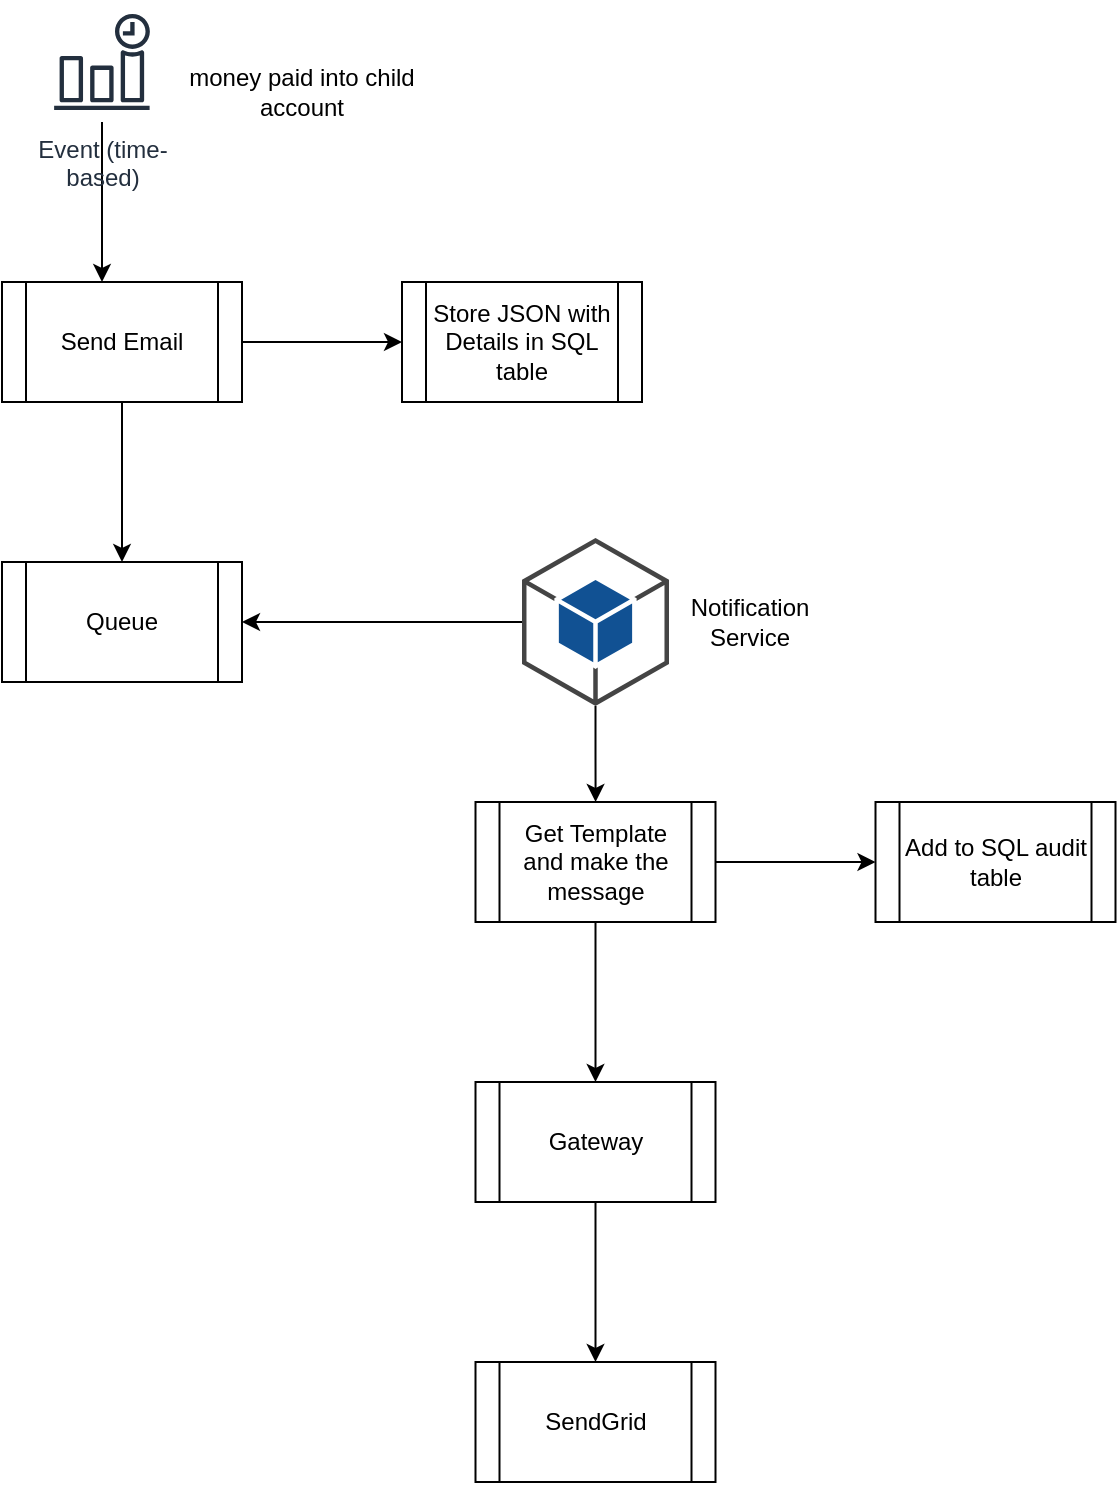 <mxfile version="23.1.2" type="github">
  <diagram name="Page-1" id="DWpMQQVn1lZ2zt1kAZdU">
    <mxGraphModel dx="1434" dy="780" grid="1" gridSize="10" guides="1" tooltips="1" connect="1" arrows="1" fold="1" page="1" pageScale="1" pageWidth="827" pageHeight="1169" math="0" shadow="0">
      <root>
        <mxCell id="0" />
        <mxCell id="1" parent="0" />
        <mxCell id="tmO0VBo-ERAZb80kegkf-7" value="" style="edgeStyle=orthogonalEdgeStyle;rounded=0;orthogonalLoop=1;jettySize=auto;html=1;" edge="1" parent="1" source="tmO0VBo-ERAZb80kegkf-2">
          <mxGeometry relative="1" as="geometry">
            <mxPoint x="120" y="210" as="targetPoint" />
          </mxGeometry>
        </mxCell>
        <mxCell id="tmO0VBo-ERAZb80kegkf-2" value="Event (time-&#xa;based)" style="sketch=0;outlineConnect=0;fontColor=#232F3E;gradientColor=none;strokeColor=#232F3E;fillColor=#ffffff;dashed=0;verticalLabelPosition=bottom;verticalAlign=top;align=center;html=1;fontSize=12;fontStyle=0;aspect=fixed;shape=mxgraph.aws4.resourceIcon;resIcon=mxgraph.aws4.event_time_based;" vertex="1" parent="1">
          <mxGeometry x="90" y="70" width="60" height="60" as="geometry" />
        </mxCell>
        <mxCell id="tmO0VBo-ERAZb80kegkf-5" value="money paid into child account" style="text;html=1;strokeColor=none;fillColor=none;align=center;verticalAlign=middle;whiteSpace=wrap;rounded=0;" vertex="1" parent="1">
          <mxGeometry x="150" y="100" width="140" height="30" as="geometry" />
        </mxCell>
        <mxCell id="tmO0VBo-ERAZb80kegkf-10" value="" style="edgeStyle=orthogonalEdgeStyle;rounded=0;orthogonalLoop=1;jettySize=auto;html=1;" edge="1" parent="1" source="tmO0VBo-ERAZb80kegkf-8" target="tmO0VBo-ERAZb80kegkf-9">
          <mxGeometry relative="1" as="geometry" />
        </mxCell>
        <mxCell id="tmO0VBo-ERAZb80kegkf-12" value="" style="edgeStyle=orthogonalEdgeStyle;rounded=0;orthogonalLoop=1;jettySize=auto;html=1;" edge="1" parent="1" source="tmO0VBo-ERAZb80kegkf-8" target="tmO0VBo-ERAZb80kegkf-11">
          <mxGeometry relative="1" as="geometry" />
        </mxCell>
        <mxCell id="tmO0VBo-ERAZb80kegkf-8" value="Send Email" style="shape=process;whiteSpace=wrap;html=1;backgroundOutline=1;" vertex="1" parent="1">
          <mxGeometry x="70" y="210" width="120" height="60" as="geometry" />
        </mxCell>
        <mxCell id="tmO0VBo-ERAZb80kegkf-9" value="Store JSON with Details in SQL table" style="shape=process;whiteSpace=wrap;html=1;backgroundOutline=1;" vertex="1" parent="1">
          <mxGeometry x="270" y="210" width="120" height="60" as="geometry" />
        </mxCell>
        <mxCell id="tmO0VBo-ERAZb80kegkf-11" value="Queue" style="shape=process;whiteSpace=wrap;html=1;backgroundOutline=1;" vertex="1" parent="1">
          <mxGeometry x="70" y="350" width="120" height="60" as="geometry" />
        </mxCell>
        <mxCell id="tmO0VBo-ERAZb80kegkf-16" value="Notification Service" style="text;html=1;strokeColor=none;fillColor=none;align=center;verticalAlign=middle;whiteSpace=wrap;rounded=0;" vertex="1" parent="1">
          <mxGeometry x="414" y="365" width="60" height="30" as="geometry" />
        </mxCell>
        <mxCell id="tmO0VBo-ERAZb80kegkf-18" value="" style="endArrow=classic;html=1;rounded=0;entryX=1;entryY=0.5;entryDx=0;entryDy=0;" edge="1" parent="1" source="tmO0VBo-ERAZb80kegkf-21" target="tmO0VBo-ERAZb80kegkf-11">
          <mxGeometry width="50" height="50" relative="1" as="geometry">
            <mxPoint x="354" y="380" as="sourcePoint" />
            <mxPoint x="370" y="320" as="targetPoint" />
          </mxGeometry>
        </mxCell>
        <mxCell id="tmO0VBo-ERAZb80kegkf-24" value="" style="edgeStyle=orthogonalEdgeStyle;rounded=0;orthogonalLoop=1;jettySize=auto;html=1;" edge="1" parent="1" source="tmO0VBo-ERAZb80kegkf-19" target="tmO0VBo-ERAZb80kegkf-23">
          <mxGeometry relative="1" as="geometry" />
        </mxCell>
        <mxCell id="tmO0VBo-ERAZb80kegkf-28" value="" style="edgeStyle=orthogonalEdgeStyle;rounded=0;orthogonalLoop=1;jettySize=auto;html=1;" edge="1" parent="1" source="tmO0VBo-ERAZb80kegkf-19" target="tmO0VBo-ERAZb80kegkf-27">
          <mxGeometry relative="1" as="geometry" />
        </mxCell>
        <mxCell id="tmO0VBo-ERAZb80kegkf-19" value="Get Template and make the message" style="shape=process;whiteSpace=wrap;html=1;backgroundOutline=1;" vertex="1" parent="1">
          <mxGeometry x="306.75" y="470" width="120" height="60" as="geometry" />
        </mxCell>
        <mxCell id="tmO0VBo-ERAZb80kegkf-22" value="" style="edgeStyle=orthogonalEdgeStyle;rounded=0;orthogonalLoop=1;jettySize=auto;html=1;" edge="1" parent="1" source="tmO0VBo-ERAZb80kegkf-21" target="tmO0VBo-ERAZb80kegkf-19">
          <mxGeometry relative="1" as="geometry" />
        </mxCell>
        <mxCell id="tmO0VBo-ERAZb80kegkf-21" value="" style="outlineConnect=0;dashed=0;verticalLabelPosition=bottom;verticalAlign=top;align=center;html=1;shape=mxgraph.aws3.android;fillColor=#115193;gradientColor=none;" vertex="1" parent="1">
          <mxGeometry x="330" y="338" width="73.5" height="84" as="geometry" />
        </mxCell>
        <mxCell id="tmO0VBo-ERAZb80kegkf-26" value="" style="edgeStyle=orthogonalEdgeStyle;rounded=0;orthogonalLoop=1;jettySize=auto;html=1;" edge="1" parent="1" source="tmO0VBo-ERAZb80kegkf-23" target="tmO0VBo-ERAZb80kegkf-25">
          <mxGeometry relative="1" as="geometry" />
        </mxCell>
        <mxCell id="tmO0VBo-ERAZb80kegkf-23" value="Gateway" style="shape=process;whiteSpace=wrap;html=1;backgroundOutline=1;" vertex="1" parent="1">
          <mxGeometry x="306.75" y="610" width="120" height="60" as="geometry" />
        </mxCell>
        <mxCell id="tmO0VBo-ERAZb80kegkf-25" value="SendGrid" style="shape=process;whiteSpace=wrap;html=1;backgroundOutline=1;" vertex="1" parent="1">
          <mxGeometry x="306.75" y="750" width="120" height="60" as="geometry" />
        </mxCell>
        <mxCell id="tmO0VBo-ERAZb80kegkf-27" value="Add to SQL audit table" style="shape=process;whiteSpace=wrap;html=1;backgroundOutline=1;" vertex="1" parent="1">
          <mxGeometry x="506.75" y="470" width="120" height="60" as="geometry" />
        </mxCell>
      </root>
    </mxGraphModel>
  </diagram>
</mxfile>
